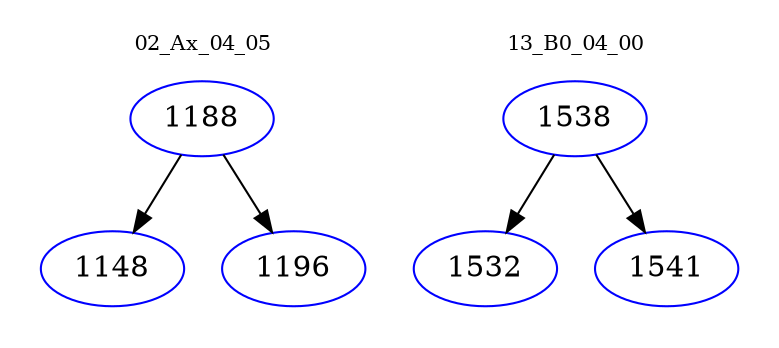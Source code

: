 digraph{
subgraph cluster_0 {
color = white
label = "02_Ax_04_05";
fontsize=10;
T0_1188 [label="1188", color="blue"]
T0_1188 -> T0_1148 [color="black"]
T0_1148 [label="1148", color="blue"]
T0_1188 -> T0_1196 [color="black"]
T0_1196 [label="1196", color="blue"]
}
subgraph cluster_1 {
color = white
label = "13_B0_04_00";
fontsize=10;
T1_1538 [label="1538", color="blue"]
T1_1538 -> T1_1532 [color="black"]
T1_1532 [label="1532", color="blue"]
T1_1538 -> T1_1541 [color="black"]
T1_1541 [label="1541", color="blue"]
}
}
